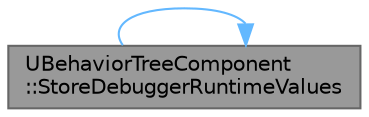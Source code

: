 digraph "UBehaviorTreeComponent::StoreDebuggerRuntimeValues"
{
 // INTERACTIVE_SVG=YES
 // LATEX_PDF_SIZE
  bgcolor="transparent";
  edge [fontname=Helvetica,fontsize=10,labelfontname=Helvetica,labelfontsize=10];
  node [fontname=Helvetica,fontsize=10,shape=box,height=0.2,width=0.4];
  rankdir="LR";
  Node1 [id="Node000001",label="UBehaviorTreeComponent\l::StoreDebuggerRuntimeValues",height=0.2,width=0.4,color="gray40", fillcolor="grey60", style="filled", fontcolor="black",tooltip="gather nodes runtime descriptions"];
  Node1 -> Node1 [id="edge1_Node000001_Node000001",color="steelblue1",style="solid",tooltip=" "];
}
